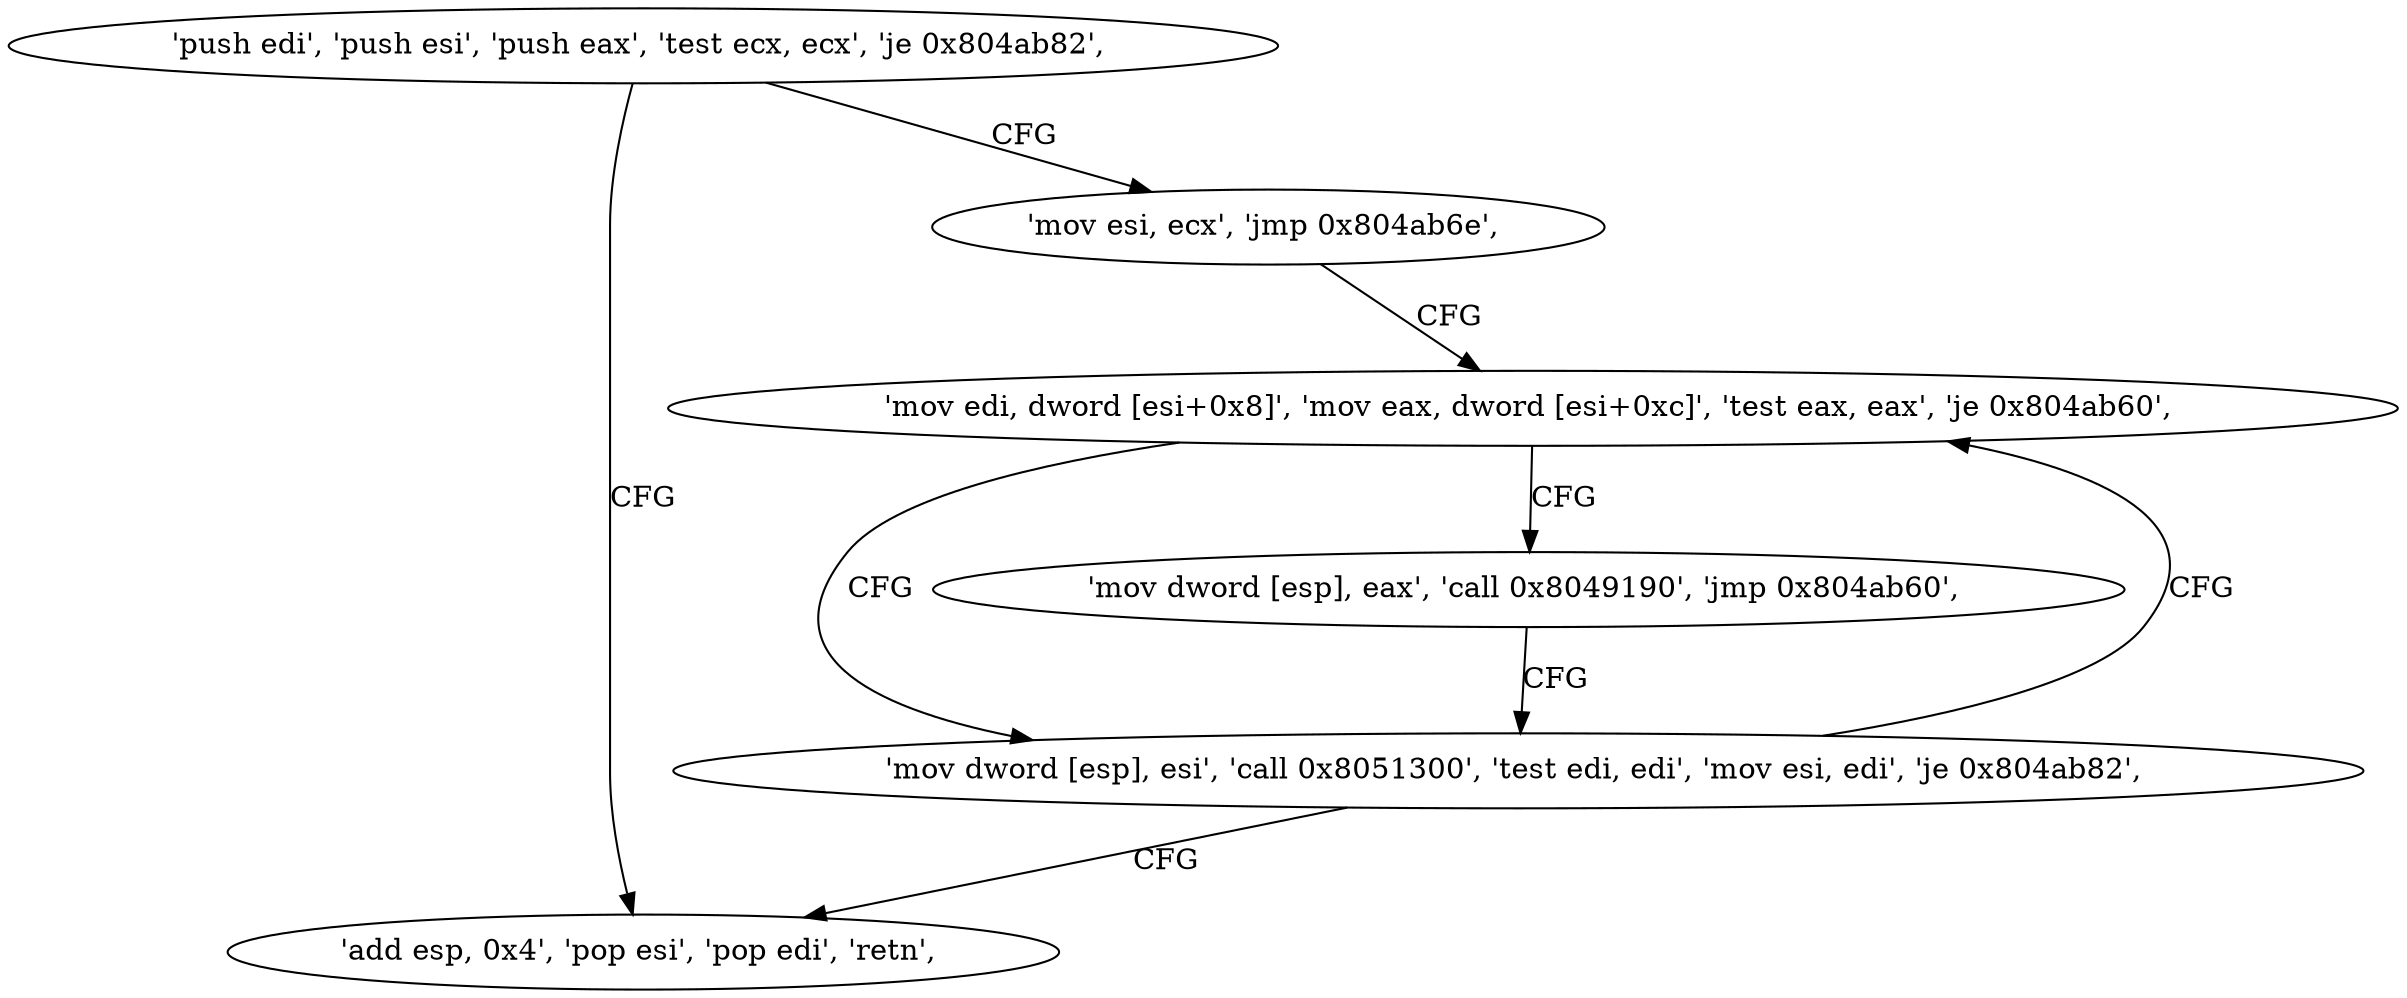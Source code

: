 digraph "func" {
"134523728" [label = "'push edi', 'push esi', 'push eax', 'test ecx, ecx', 'je 0x804ab82', " ]
"134523778" [label = "'add esp, 0x4', 'pop esi', 'pop edi', 'retn', " ]
"134523735" [label = "'mov esi, ecx', 'jmp 0x804ab6e', " ]
"134523758" [label = "'mov edi, dword [esi+0x8]', 'mov eax, dword [esi+0xc]', 'test eax, eax', 'je 0x804ab60', " ]
"134523744" [label = "'mov dword [esp], esi', 'call 0x8051300', 'test edi, edi', 'mov esi, edi', 'je 0x804ab82', " ]
"134523768" [label = "'mov dword [esp], eax', 'call 0x8049190', 'jmp 0x804ab60', " ]
"134523728" -> "134523778" [ label = "CFG" ]
"134523728" -> "134523735" [ label = "CFG" ]
"134523735" -> "134523758" [ label = "CFG" ]
"134523758" -> "134523744" [ label = "CFG" ]
"134523758" -> "134523768" [ label = "CFG" ]
"134523744" -> "134523778" [ label = "CFG" ]
"134523744" -> "134523758" [ label = "CFG" ]
"134523768" -> "134523744" [ label = "CFG" ]
}
